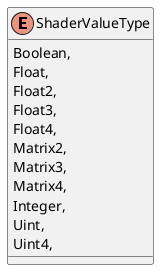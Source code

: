 @startuml
enum ShaderValueType {
    Boolean,
    Float,
    Float2,
    Float3,
    Float4,
    Matrix2,
    Matrix3,
    Matrix4,
    Integer,
    Uint,
    Uint4,
}
@enduml
